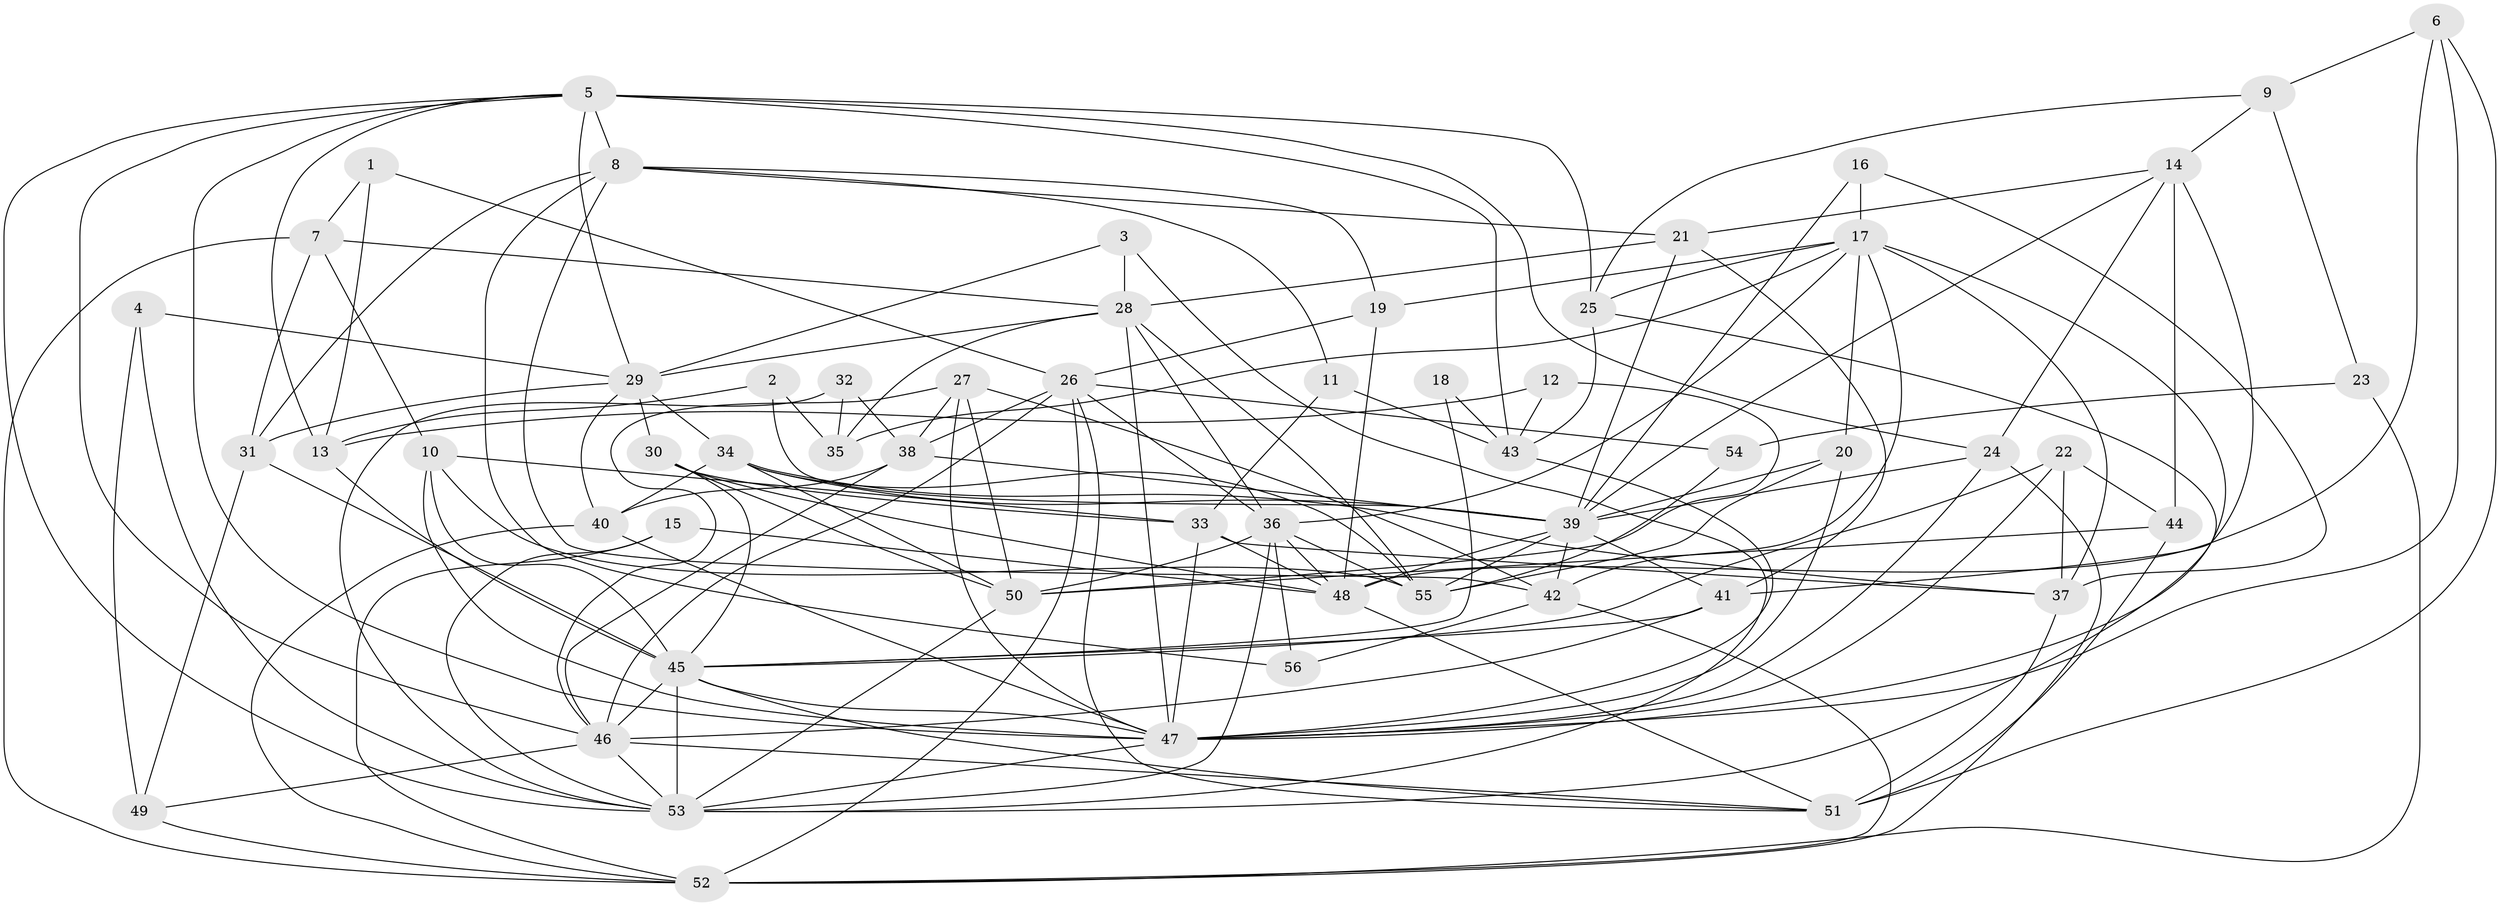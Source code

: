 // original degree distribution, {7: 0.03571428571428571, 4: 0.20535714285714285, 2: 0.09821428571428571, 3: 0.35714285714285715, 5: 0.21428571428571427, 6: 0.0625, 8: 0.026785714285714284}
// Generated by graph-tools (version 1.1) at 2025/50/03/09/25 03:50:01]
// undirected, 56 vertices, 159 edges
graph export_dot {
graph [start="1"]
  node [color=gray90,style=filled];
  1;
  2;
  3;
  4;
  5;
  6;
  7;
  8;
  9;
  10;
  11;
  12;
  13;
  14;
  15;
  16;
  17;
  18;
  19;
  20;
  21;
  22;
  23;
  24;
  25;
  26;
  27;
  28;
  29;
  30;
  31;
  32;
  33;
  34;
  35;
  36;
  37;
  38;
  39;
  40;
  41;
  42;
  43;
  44;
  45;
  46;
  47;
  48;
  49;
  50;
  51;
  52;
  53;
  54;
  55;
  56;
  1 -- 7 [weight=1.0];
  1 -- 13 [weight=1.0];
  1 -- 26 [weight=1.0];
  2 -- 13 [weight=1.0];
  2 -- 35 [weight=1.0];
  2 -- 39 [weight=1.0];
  3 -- 28 [weight=1.0];
  3 -- 29 [weight=1.0];
  3 -- 53 [weight=1.0];
  4 -- 29 [weight=1.0];
  4 -- 49 [weight=1.0];
  4 -- 53 [weight=1.0];
  5 -- 8 [weight=1.0];
  5 -- 13 [weight=1.0];
  5 -- 24 [weight=1.0];
  5 -- 25 [weight=1.0];
  5 -- 29 [weight=1.0];
  5 -- 43 [weight=2.0];
  5 -- 46 [weight=1.0];
  5 -- 47 [weight=1.0];
  5 -- 53 [weight=1.0];
  6 -- 9 [weight=1.0];
  6 -- 47 [weight=1.0];
  6 -- 48 [weight=1.0];
  6 -- 51 [weight=1.0];
  7 -- 10 [weight=1.0];
  7 -- 28 [weight=1.0];
  7 -- 31 [weight=1.0];
  7 -- 52 [weight=1.0];
  8 -- 11 [weight=1.0];
  8 -- 19 [weight=1.0];
  8 -- 21 [weight=1.0];
  8 -- 31 [weight=1.0];
  8 -- 42 [weight=1.0];
  8 -- 56 [weight=1.0];
  9 -- 14 [weight=1.0];
  9 -- 23 [weight=1.0];
  9 -- 25 [weight=1.0];
  10 -- 33 [weight=1.0];
  10 -- 45 [weight=1.0];
  10 -- 47 [weight=1.0];
  10 -- 55 [weight=1.0];
  11 -- 33 [weight=1.0];
  11 -- 43 [weight=1.0];
  12 -- 13 [weight=1.0];
  12 -- 43 [weight=1.0];
  12 -- 50 [weight=1.0];
  13 -- 45 [weight=2.0];
  14 -- 21 [weight=1.0];
  14 -- 24 [weight=1.0];
  14 -- 39 [weight=1.0];
  14 -- 41 [weight=1.0];
  14 -- 44 [weight=1.0];
  15 -- 48 [weight=1.0];
  15 -- 52 [weight=1.0];
  15 -- 53 [weight=1.0];
  16 -- 17 [weight=1.0];
  16 -- 37 [weight=1.0];
  16 -- 39 [weight=1.0];
  17 -- 19 [weight=1.0];
  17 -- 20 [weight=1.0];
  17 -- 25 [weight=1.0];
  17 -- 35 [weight=1.0];
  17 -- 36 [weight=1.0];
  17 -- 37 [weight=1.0];
  17 -- 42 [weight=1.0];
  17 -- 47 [weight=1.0];
  18 -- 43 [weight=1.0];
  18 -- 45 [weight=1.0];
  19 -- 26 [weight=1.0];
  19 -- 48 [weight=1.0];
  20 -- 39 [weight=1.0];
  20 -- 47 [weight=1.0];
  20 -- 55 [weight=1.0];
  21 -- 28 [weight=1.0];
  21 -- 39 [weight=1.0];
  21 -- 41 [weight=1.0];
  22 -- 37 [weight=1.0];
  22 -- 44 [weight=1.0];
  22 -- 45 [weight=1.0];
  22 -- 47 [weight=1.0];
  23 -- 52 [weight=1.0];
  23 -- 54 [weight=1.0];
  24 -- 39 [weight=1.0];
  24 -- 47 [weight=1.0];
  24 -- 52 [weight=1.0];
  25 -- 43 [weight=1.0];
  25 -- 53 [weight=1.0];
  26 -- 36 [weight=1.0];
  26 -- 38 [weight=1.0];
  26 -- 46 [weight=1.0];
  26 -- 51 [weight=1.0];
  26 -- 52 [weight=1.0];
  26 -- 54 [weight=1.0];
  27 -- 38 [weight=1.0];
  27 -- 42 [weight=1.0];
  27 -- 46 [weight=1.0];
  27 -- 47 [weight=1.0];
  27 -- 50 [weight=1.0];
  28 -- 29 [weight=1.0];
  28 -- 35 [weight=1.0];
  28 -- 36 [weight=1.0];
  28 -- 47 [weight=1.0];
  28 -- 55 [weight=1.0];
  29 -- 30 [weight=1.0];
  29 -- 31 [weight=1.0];
  29 -- 34 [weight=1.0];
  29 -- 40 [weight=1.0];
  30 -- 33 [weight=1.0];
  30 -- 45 [weight=1.0];
  30 -- 48 [weight=1.0];
  30 -- 50 [weight=1.0];
  31 -- 45 [weight=1.0];
  31 -- 49 [weight=1.0];
  32 -- 35 [weight=1.0];
  32 -- 38 [weight=1.0];
  32 -- 53 [weight=1.0];
  33 -- 37 [weight=1.0];
  33 -- 47 [weight=1.0];
  33 -- 48 [weight=1.0];
  34 -- 37 [weight=1.0];
  34 -- 39 [weight=1.0];
  34 -- 40 [weight=1.0];
  34 -- 50 [weight=1.0];
  34 -- 55 [weight=1.0];
  36 -- 48 [weight=1.0];
  36 -- 50 [weight=1.0];
  36 -- 53 [weight=1.0];
  36 -- 55 [weight=1.0];
  36 -- 56 [weight=1.0];
  37 -- 51 [weight=1.0];
  38 -- 39 [weight=1.0];
  38 -- 40 [weight=1.0];
  38 -- 46 [weight=1.0];
  39 -- 41 [weight=1.0];
  39 -- 42 [weight=1.0];
  39 -- 48 [weight=1.0];
  39 -- 55 [weight=1.0];
  40 -- 47 [weight=1.0];
  40 -- 52 [weight=1.0];
  41 -- 45 [weight=1.0];
  41 -- 46 [weight=1.0];
  42 -- 52 [weight=1.0];
  42 -- 56 [weight=1.0];
  43 -- 47 [weight=1.0];
  44 -- 50 [weight=1.0];
  44 -- 51 [weight=1.0];
  45 -- 46 [weight=2.0];
  45 -- 47 [weight=1.0];
  45 -- 51 [weight=1.0];
  45 -- 53 [weight=1.0];
  46 -- 49 [weight=1.0];
  46 -- 51 [weight=1.0];
  46 -- 53 [weight=1.0];
  47 -- 53 [weight=1.0];
  48 -- 51 [weight=1.0];
  49 -- 52 [weight=1.0];
  50 -- 53 [weight=1.0];
  54 -- 55 [weight=1.0];
}
